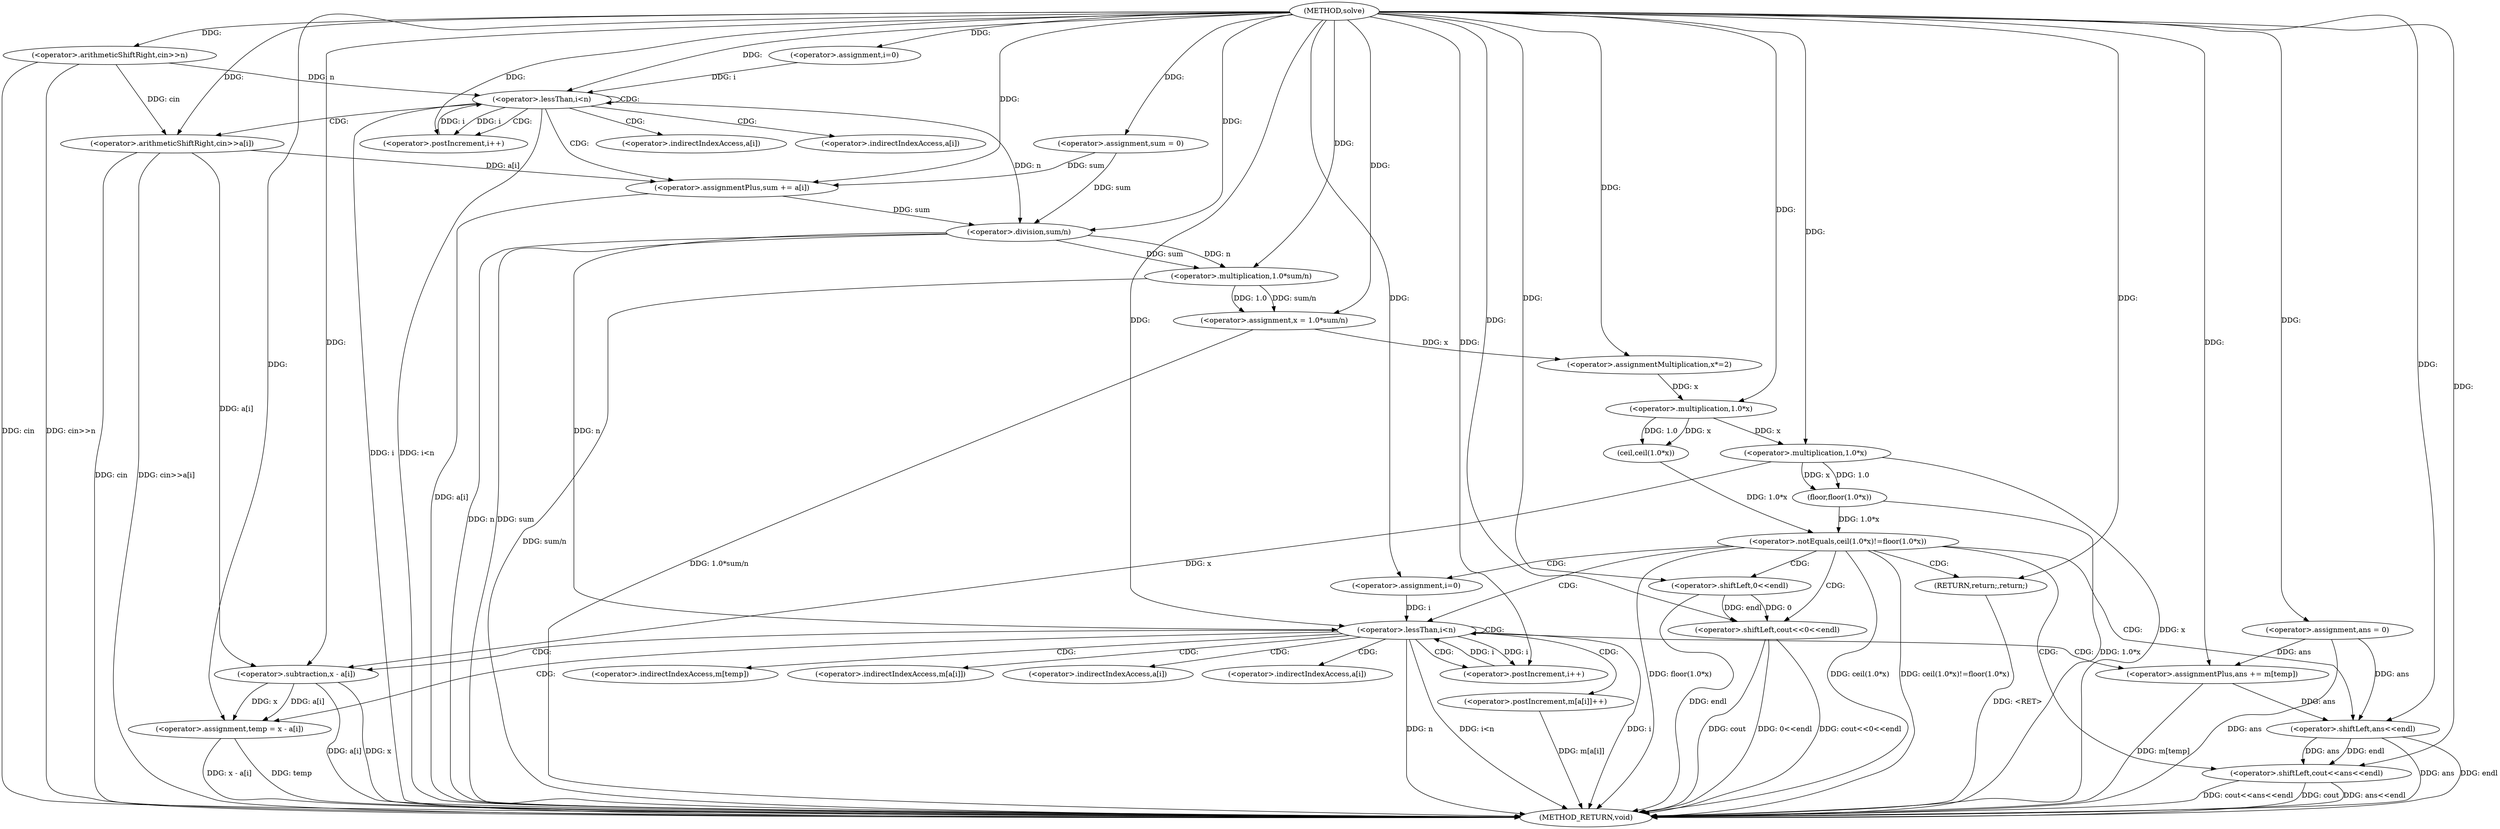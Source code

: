 digraph "solve" {  
"1000101" [label = "(METHOD,solve)" ]
"1000200" [label = "(METHOD_RETURN,void)" ]
"1000106" [label = "(<operator>.assignment,sum = 0)" ]
"1000110" [label = "(<operator>.assignment,ans = 0)" ]
"1000113" [label = "(<operator>.arithmeticShiftRight,cin>>n)" ]
"1000138" [label = "(<operator>.assignment,x = 1.0*sum/n)" ]
"1000145" [label = "(<operator>.assignmentMultiplication,x*=2)" ]
"1000195" [label = "(<operator>.shiftLeft,cout<<ans<<endl)" ]
"1000118" [label = "(<operator>.assignment,i=0)" ]
"1000121" [label = "(<operator>.lessThan,i<n)" ]
"1000124" [label = "(<operator>.postIncrement,i++)" ]
"1000149" [label = "(<operator>.notEquals,ceil(1.0*x)!=floor(1.0*x))" ]
"1000167" [label = "(<operator>.assignment,i=0)" ]
"1000170" [label = "(<operator>.lessThan,i<n)" ]
"1000173" [label = "(<operator>.postIncrement,i++)" ]
"1000127" [label = "(<operator>.arithmeticShiftRight,cin>>a[i])" ]
"1000132" [label = "(<operator>.assignmentPlus,sum += a[i])" ]
"1000140" [label = "(<operator>.multiplication,1.0*sum/n)" ]
"1000159" [label = "(<operator>.shiftLeft,cout<<0<<endl)" ]
"1000164" [label = "(RETURN,return;,return;)" ]
"1000177" [label = "(<operator>.assignment,temp = x - a[i])" ]
"1000184" [label = "(<operator>.assignmentPlus,ans += m[temp])" ]
"1000189" [label = "(<operator>.postIncrement,m[a[i]]++)" ]
"1000197" [label = "(<operator>.shiftLeft,ans<<endl)" ]
"1000142" [label = "(<operator>.division,sum/n)" ]
"1000150" [label = "(ceil,ceil(1.0*x))" ]
"1000154" [label = "(floor,floor(1.0*x))" ]
"1000151" [label = "(<operator>.multiplication,1.0*x)" ]
"1000155" [label = "(<operator>.multiplication,1.0*x)" ]
"1000161" [label = "(<operator>.shiftLeft,0<<endl)" ]
"1000179" [label = "(<operator>.subtraction,x - a[i])" ]
"1000129" [label = "(<operator>.indirectIndexAccess,a[i])" ]
"1000134" [label = "(<operator>.indirectIndexAccess,a[i])" ]
"1000186" [label = "(<operator>.indirectIndexAccess,m[temp])" ]
"1000190" [label = "(<operator>.indirectIndexAccess,m[a[i]])" ]
"1000181" [label = "(<operator>.indirectIndexAccess,a[i])" ]
"1000192" [label = "(<operator>.indirectIndexAccess,a[i])" ]
  "1000110" -> "1000200"  [ label = "DDG: ans"] 
  "1000113" -> "1000200"  [ label = "DDG: cin"] 
  "1000113" -> "1000200"  [ label = "DDG: cin>>n"] 
  "1000121" -> "1000200"  [ label = "DDG: i"] 
  "1000121" -> "1000200"  [ label = "DDG: i<n"] 
  "1000142" -> "1000200"  [ label = "DDG: sum"] 
  "1000142" -> "1000200"  [ label = "DDG: n"] 
  "1000140" -> "1000200"  [ label = "DDG: sum/n"] 
  "1000138" -> "1000200"  [ label = "DDG: 1.0*sum/n"] 
  "1000149" -> "1000200"  [ label = "DDG: ceil(1.0*x)"] 
  "1000155" -> "1000200"  [ label = "DDG: x"] 
  "1000154" -> "1000200"  [ label = "DDG: 1.0*x"] 
  "1000149" -> "1000200"  [ label = "DDG: floor(1.0*x)"] 
  "1000149" -> "1000200"  [ label = "DDG: ceil(1.0*x)!=floor(1.0*x)"] 
  "1000170" -> "1000200"  [ label = "DDG: i"] 
  "1000170" -> "1000200"  [ label = "DDG: n"] 
  "1000170" -> "1000200"  [ label = "DDG: i<n"] 
  "1000195" -> "1000200"  [ label = "DDG: cout"] 
  "1000197" -> "1000200"  [ label = "DDG: ans"] 
  "1000197" -> "1000200"  [ label = "DDG: endl"] 
  "1000195" -> "1000200"  [ label = "DDG: ans<<endl"] 
  "1000195" -> "1000200"  [ label = "DDG: cout<<ans<<endl"] 
  "1000177" -> "1000200"  [ label = "DDG: temp"] 
  "1000179" -> "1000200"  [ label = "DDG: x"] 
  "1000179" -> "1000200"  [ label = "DDG: a[i]"] 
  "1000177" -> "1000200"  [ label = "DDG: x - a[i]"] 
  "1000184" -> "1000200"  [ label = "DDG: m[temp]"] 
  "1000189" -> "1000200"  [ label = "DDG: m[a[i]]"] 
  "1000159" -> "1000200"  [ label = "DDG: cout"] 
  "1000161" -> "1000200"  [ label = "DDG: endl"] 
  "1000159" -> "1000200"  [ label = "DDG: 0<<endl"] 
  "1000159" -> "1000200"  [ label = "DDG: cout<<0<<endl"] 
  "1000127" -> "1000200"  [ label = "DDG: cin"] 
  "1000127" -> "1000200"  [ label = "DDG: cin>>a[i]"] 
  "1000132" -> "1000200"  [ label = "DDG: a[i]"] 
  "1000164" -> "1000200"  [ label = "DDG: <RET>"] 
  "1000101" -> "1000106"  [ label = "DDG: "] 
  "1000101" -> "1000110"  [ label = "DDG: "] 
  "1000140" -> "1000138"  [ label = "DDG: sum/n"] 
  "1000140" -> "1000138"  [ label = "DDG: 1.0"] 
  "1000101" -> "1000145"  [ label = "DDG: "] 
  "1000101" -> "1000113"  [ label = "DDG: "] 
  "1000101" -> "1000118"  [ label = "DDG: "] 
  "1000101" -> "1000138"  [ label = "DDG: "] 
  "1000138" -> "1000145"  [ label = "DDG: x"] 
  "1000101" -> "1000167"  [ label = "DDG: "] 
  "1000101" -> "1000195"  [ label = "DDG: "] 
  "1000197" -> "1000195"  [ label = "DDG: endl"] 
  "1000197" -> "1000195"  [ label = "DDG: ans"] 
  "1000118" -> "1000121"  [ label = "DDG: i"] 
  "1000124" -> "1000121"  [ label = "DDG: i"] 
  "1000101" -> "1000121"  [ label = "DDG: "] 
  "1000113" -> "1000121"  [ label = "DDG: n"] 
  "1000121" -> "1000124"  [ label = "DDG: i"] 
  "1000101" -> "1000124"  [ label = "DDG: "] 
  "1000127" -> "1000132"  [ label = "DDG: a[i]"] 
  "1000101" -> "1000140"  [ label = "DDG: "] 
  "1000142" -> "1000140"  [ label = "DDG: sum"] 
  "1000142" -> "1000140"  [ label = "DDG: n"] 
  "1000150" -> "1000149"  [ label = "DDG: 1.0*x"] 
  "1000154" -> "1000149"  [ label = "DDG: 1.0*x"] 
  "1000101" -> "1000164"  [ label = "DDG: "] 
  "1000167" -> "1000170"  [ label = "DDG: i"] 
  "1000173" -> "1000170"  [ label = "DDG: i"] 
  "1000101" -> "1000170"  [ label = "DDG: "] 
  "1000142" -> "1000170"  [ label = "DDG: n"] 
  "1000170" -> "1000173"  [ label = "DDG: i"] 
  "1000101" -> "1000173"  [ label = "DDG: "] 
  "1000179" -> "1000177"  [ label = "DDG: x"] 
  "1000179" -> "1000177"  [ label = "DDG: a[i]"] 
  "1000110" -> "1000197"  [ label = "DDG: ans"] 
  "1000184" -> "1000197"  [ label = "DDG: ans"] 
  "1000101" -> "1000197"  [ label = "DDG: "] 
  "1000113" -> "1000127"  [ label = "DDG: cin"] 
  "1000101" -> "1000127"  [ label = "DDG: "] 
  "1000106" -> "1000132"  [ label = "DDG: sum"] 
  "1000101" -> "1000132"  [ label = "DDG: "] 
  "1000106" -> "1000142"  [ label = "DDG: sum"] 
  "1000132" -> "1000142"  [ label = "DDG: sum"] 
  "1000101" -> "1000142"  [ label = "DDG: "] 
  "1000121" -> "1000142"  [ label = "DDG: n"] 
  "1000151" -> "1000150"  [ label = "DDG: x"] 
  "1000151" -> "1000150"  [ label = "DDG: 1.0"] 
  "1000155" -> "1000154"  [ label = "DDG: 1.0"] 
  "1000155" -> "1000154"  [ label = "DDG: x"] 
  "1000101" -> "1000159"  [ label = "DDG: "] 
  "1000161" -> "1000159"  [ label = "DDG: endl"] 
  "1000161" -> "1000159"  [ label = "DDG: 0"] 
  "1000101" -> "1000177"  [ label = "DDG: "] 
  "1000110" -> "1000184"  [ label = "DDG: ans"] 
  "1000101" -> "1000184"  [ label = "DDG: "] 
  "1000101" -> "1000151"  [ label = "DDG: "] 
  "1000145" -> "1000151"  [ label = "DDG: x"] 
  "1000101" -> "1000155"  [ label = "DDG: "] 
  "1000151" -> "1000155"  [ label = "DDG: x"] 
  "1000101" -> "1000161"  [ label = "DDG: "] 
  "1000155" -> "1000179"  [ label = "DDG: x"] 
  "1000101" -> "1000179"  [ label = "DDG: "] 
  "1000127" -> "1000179"  [ label = "DDG: a[i]"] 
  "1000121" -> "1000127"  [ label = "CDG: "] 
  "1000121" -> "1000121"  [ label = "CDG: "] 
  "1000121" -> "1000132"  [ label = "CDG: "] 
  "1000121" -> "1000129"  [ label = "CDG: "] 
  "1000121" -> "1000124"  [ label = "CDG: "] 
  "1000121" -> "1000134"  [ label = "CDG: "] 
  "1000149" -> "1000164"  [ label = "CDG: "] 
  "1000149" -> "1000161"  [ label = "CDG: "] 
  "1000149" -> "1000195"  [ label = "CDG: "] 
  "1000149" -> "1000197"  [ label = "CDG: "] 
  "1000149" -> "1000159"  [ label = "CDG: "] 
  "1000149" -> "1000167"  [ label = "CDG: "] 
  "1000149" -> "1000170"  [ label = "CDG: "] 
  "1000170" -> "1000186"  [ label = "CDG: "] 
  "1000170" -> "1000189"  [ label = "CDG: "] 
  "1000170" -> "1000190"  [ label = "CDG: "] 
  "1000170" -> "1000173"  [ label = "CDG: "] 
  "1000170" -> "1000170"  [ label = "CDG: "] 
  "1000170" -> "1000179"  [ label = "CDG: "] 
  "1000170" -> "1000192"  [ label = "CDG: "] 
  "1000170" -> "1000184"  [ label = "CDG: "] 
  "1000170" -> "1000177"  [ label = "CDG: "] 
  "1000170" -> "1000181"  [ label = "CDG: "] 
}
